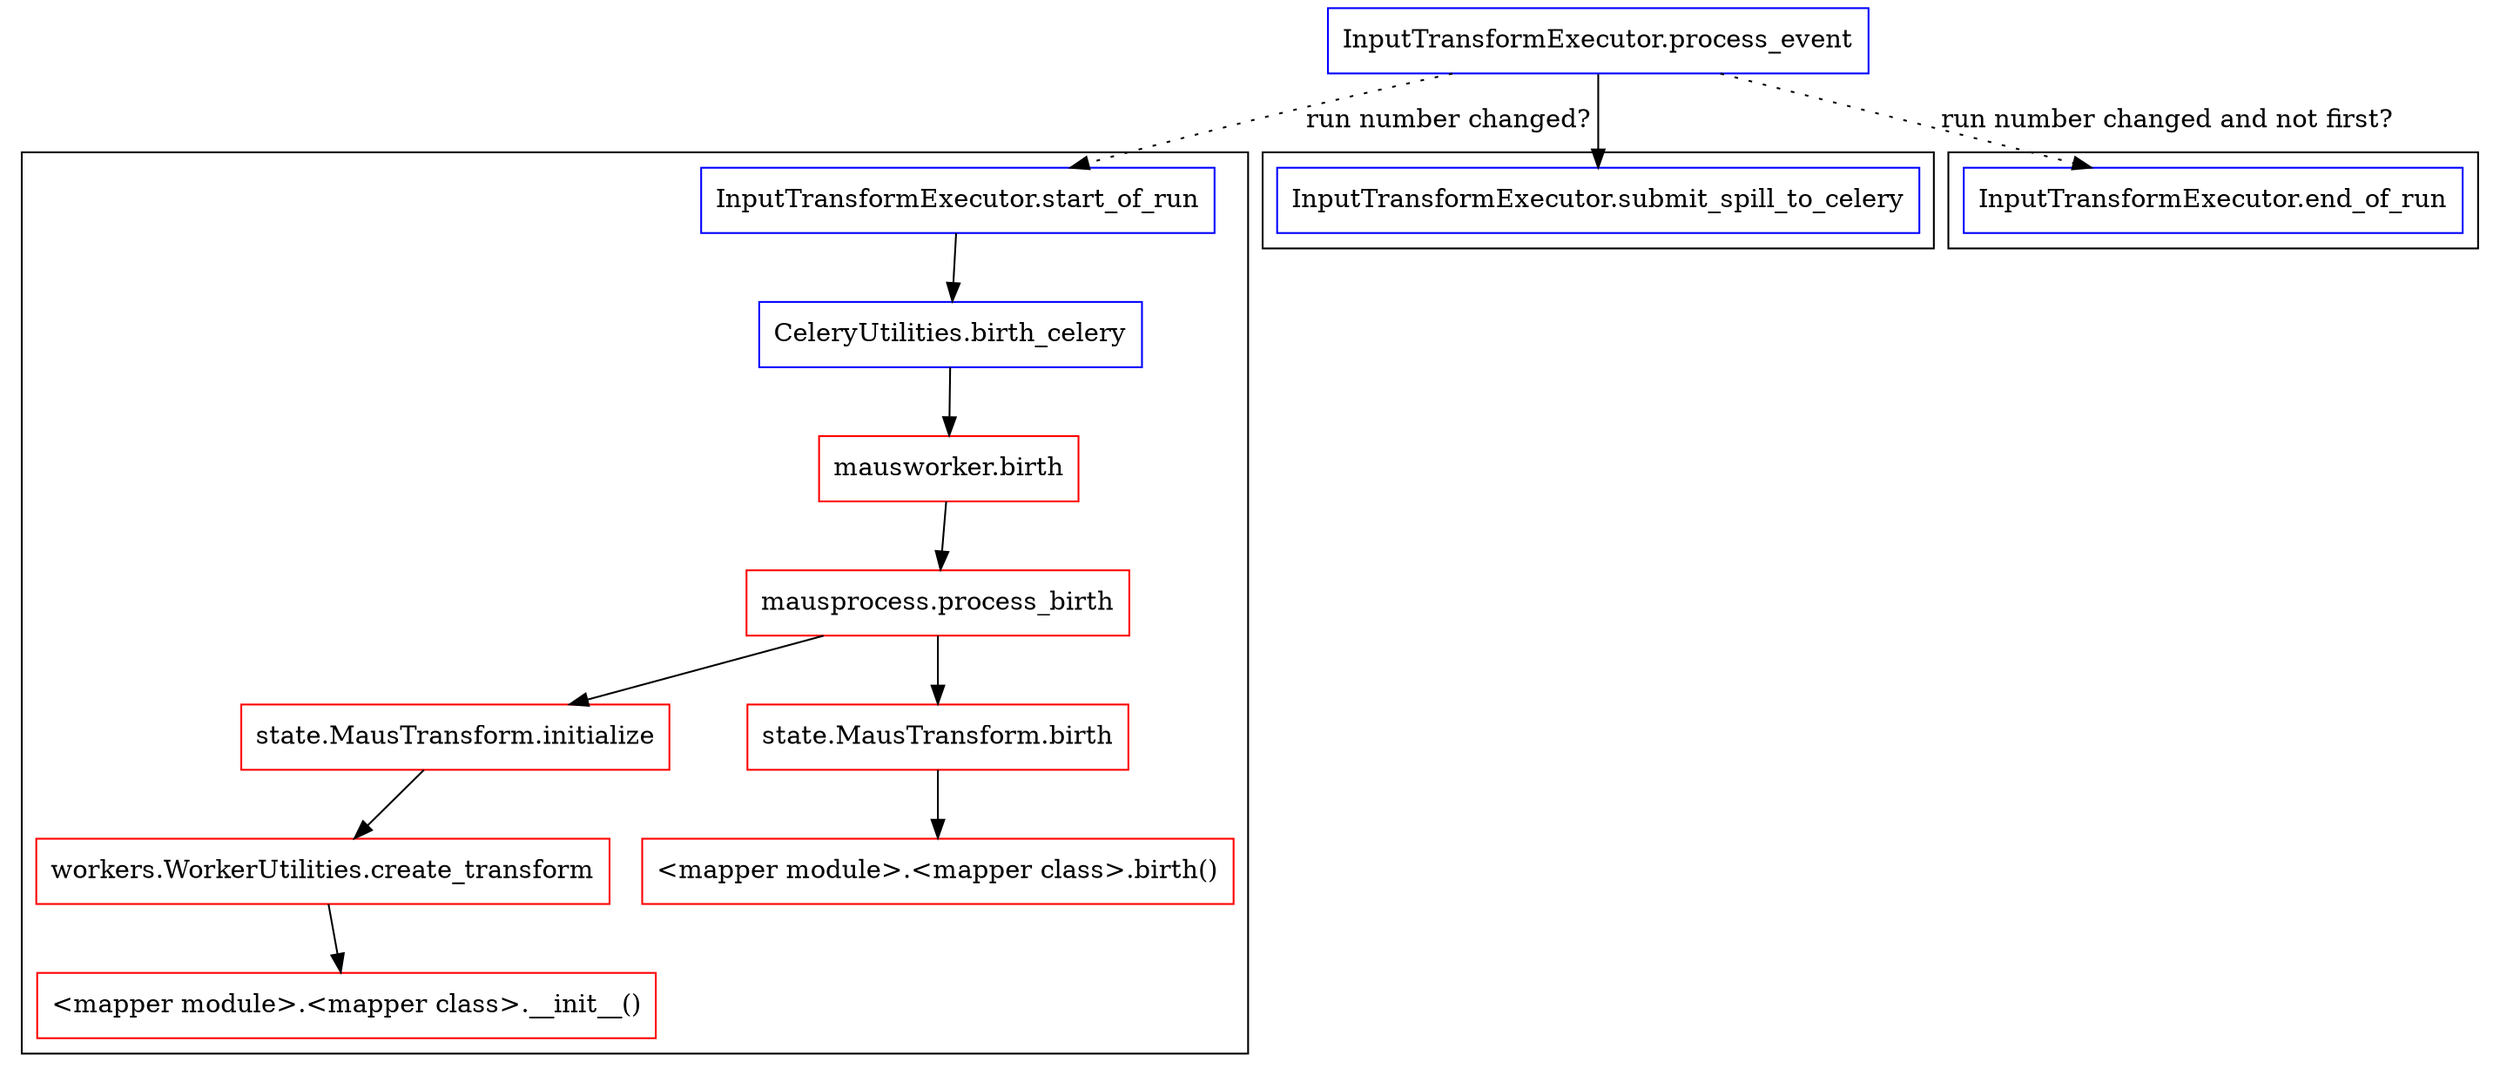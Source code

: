 digraph G {
  node [shape=record];
  process_event [shape=record, color=blue, label="{InputTransformExecutor.process_event}"]
  subgraph cluster_birth {
    start_of_run [shape=record, color=blue, label="{InputTransformExecutor.start_of_run}"]
    birth_celery [shape=record, color=blue, label="{CeleryUtilities.birth_celery}"]
    worker_birth [shape=record, color=red, label="{mausworker.birth}"]
    process_birth [shape=record, color=red, label="{mausprocess.process_birth}"]
    transform_initialize [shape=record, color=red, label="{state.MausTransform.initialize}"]
    transform_birth [shape=record, color=red, label="{state.MausTransform.birth}"]
    create_transform [ shape=record, color=red, label="{workers.WorkerUtilities.create_transform}"]
    mapper_init [ shape=record, color=red, label="{\<mapper module\>.\<mapper class\>.__init__()}"]
    mapper_birth [ shape=record, color=red, label="{\<mapper module\>.\<mapper class\>.birth()}"]
  }
  subgraph cluster_process {
    submit_spill_to_celery [shape=record, color=blue, label="{InputTransformExecutor.submit_spill_to_celery}"]
  }
  subgraph cluster_death {
    end_of_run [shape=record, color=blue, label="{InputTransformExecutor.end_of_run}"]
  }

  process_event -> start_of_run [style=dotted, label="run number changed?"]
                   start_of_run -> birth_celery -> worker_birth
                                                   worker_birth -> process_birth -> transform_initialize -> create_transform -> mapper_init
                                                                   process_birth -> transform_birth -> mapper_birth
  process_event -> submit_spill_to_celery
  process_event -> end_of_run [style=dotted, label="run number changed and not first?"]
}

